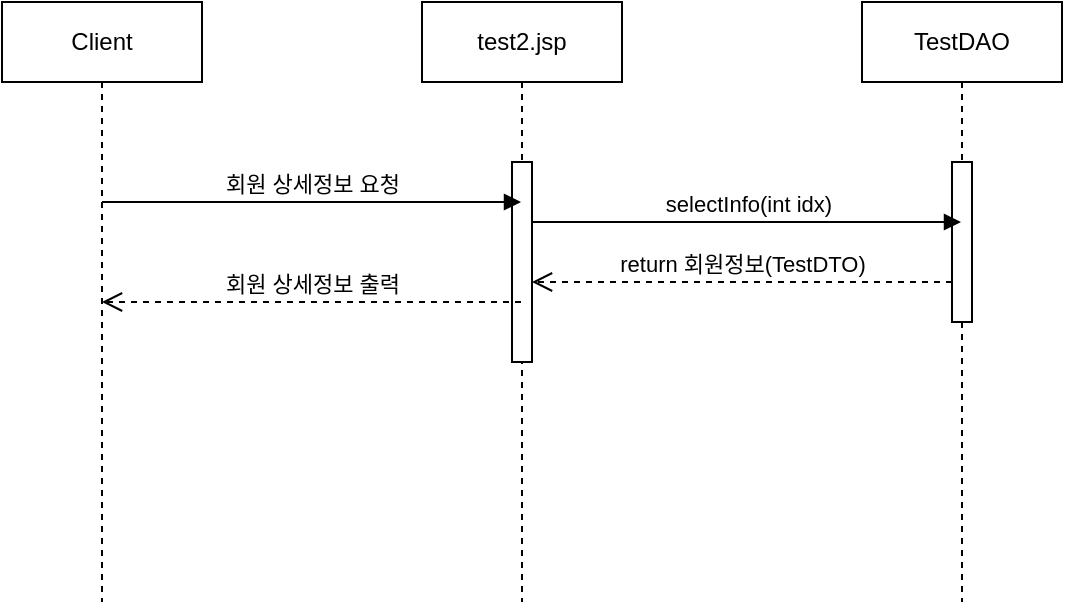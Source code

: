<mxfile version="18.0.8" type="device"><diagram id="JQsNUP_PQnvnNMcqWNz5" name="Page-1"><mxGraphModel dx="683" dy="460" grid="1" gridSize="10" guides="1" tooltips="1" connect="1" arrows="1" fold="1" page="1" pageScale="1" pageWidth="827" pageHeight="1169" math="0" shadow="0"><root><mxCell id="0"/><mxCell id="1" parent="0"/><mxCell id="bWX6qCWYymlsmkrjTKqU-1" value="TestDAO" style="shape=umlLifeline;perimeter=lifelinePerimeter;whiteSpace=wrap;html=1;container=1;collapsible=0;recursiveResize=0;outlineConnect=0;" vertex="1" parent="1"><mxGeometry x="490" y="60" width="100" height="300" as="geometry"/></mxCell><mxCell id="bWX6qCWYymlsmkrjTKqU-6" value="" style="html=1;points=[];perimeter=orthogonalPerimeter;" vertex="1" parent="bWX6qCWYymlsmkrjTKqU-1"><mxGeometry x="45" y="80" width="10" height="80" as="geometry"/></mxCell><mxCell id="bWX6qCWYymlsmkrjTKqU-8" value="return 회원정보(TestDTO)" style="html=1;verticalAlign=bottom;endArrow=open;dashed=1;endSize=8;rounded=0;" edge="1" parent="bWX6qCWYymlsmkrjTKqU-1" target="bWX6qCWYymlsmkrjTKqU-5"><mxGeometry relative="1" as="geometry"><mxPoint x="45" y="140" as="sourcePoint"/><mxPoint x="-35" y="140" as="targetPoint"/></mxGeometry></mxCell><mxCell id="bWX6qCWYymlsmkrjTKqU-2" value="test2.jsp" style="shape=umlLifeline;perimeter=lifelinePerimeter;whiteSpace=wrap;html=1;container=1;collapsible=0;recursiveResize=0;outlineConnect=0;" vertex="1" parent="1"><mxGeometry x="270" y="60" width="100" height="300" as="geometry"/></mxCell><mxCell id="bWX6qCWYymlsmkrjTKqU-5" value="" style="html=1;points=[];perimeter=orthogonalPerimeter;" vertex="1" parent="bWX6qCWYymlsmkrjTKqU-2"><mxGeometry x="45" y="80" width="10" height="100" as="geometry"/></mxCell><mxCell id="bWX6qCWYymlsmkrjTKqU-7" value="selectInfo(int idx)" style="html=1;verticalAlign=bottom;endArrow=block;rounded=0;" edge="1" parent="bWX6qCWYymlsmkrjTKqU-2" target="bWX6qCWYymlsmkrjTKqU-1"><mxGeometry width="80" relative="1" as="geometry"><mxPoint x="55" y="110" as="sourcePoint"/><mxPoint x="135" y="110" as="targetPoint"/></mxGeometry></mxCell><mxCell id="bWX6qCWYymlsmkrjTKqU-3" value="Client" style="shape=umlLifeline;perimeter=lifelinePerimeter;whiteSpace=wrap;html=1;container=1;collapsible=0;recursiveResize=0;outlineConnect=0;" vertex="1" parent="1"><mxGeometry x="60" y="60" width="100" height="300" as="geometry"/></mxCell><mxCell id="bWX6qCWYymlsmkrjTKqU-4" value="회원 상세정보 요청" style="html=1;verticalAlign=bottom;endArrow=block;rounded=0;" edge="1" parent="bWX6qCWYymlsmkrjTKqU-3" target="bWX6qCWYymlsmkrjTKqU-2"><mxGeometry x="0.002" width="80" relative="1" as="geometry"><mxPoint x="50" y="100" as="sourcePoint"/><mxPoint x="130" y="100" as="targetPoint"/><mxPoint as="offset"/></mxGeometry></mxCell><mxCell id="bWX6qCWYymlsmkrjTKqU-9" value="회원 상세정보 출력" style="html=1;verticalAlign=bottom;endArrow=open;dashed=1;endSize=8;rounded=0;" edge="1" parent="1" source="bWX6qCWYymlsmkrjTKqU-2" target="bWX6qCWYymlsmkrjTKqU-3"><mxGeometry relative="1" as="geometry"><mxPoint x="440" y="260" as="sourcePoint"/><mxPoint x="360" y="260" as="targetPoint"/></mxGeometry></mxCell></root></mxGraphModel></diagram></mxfile>